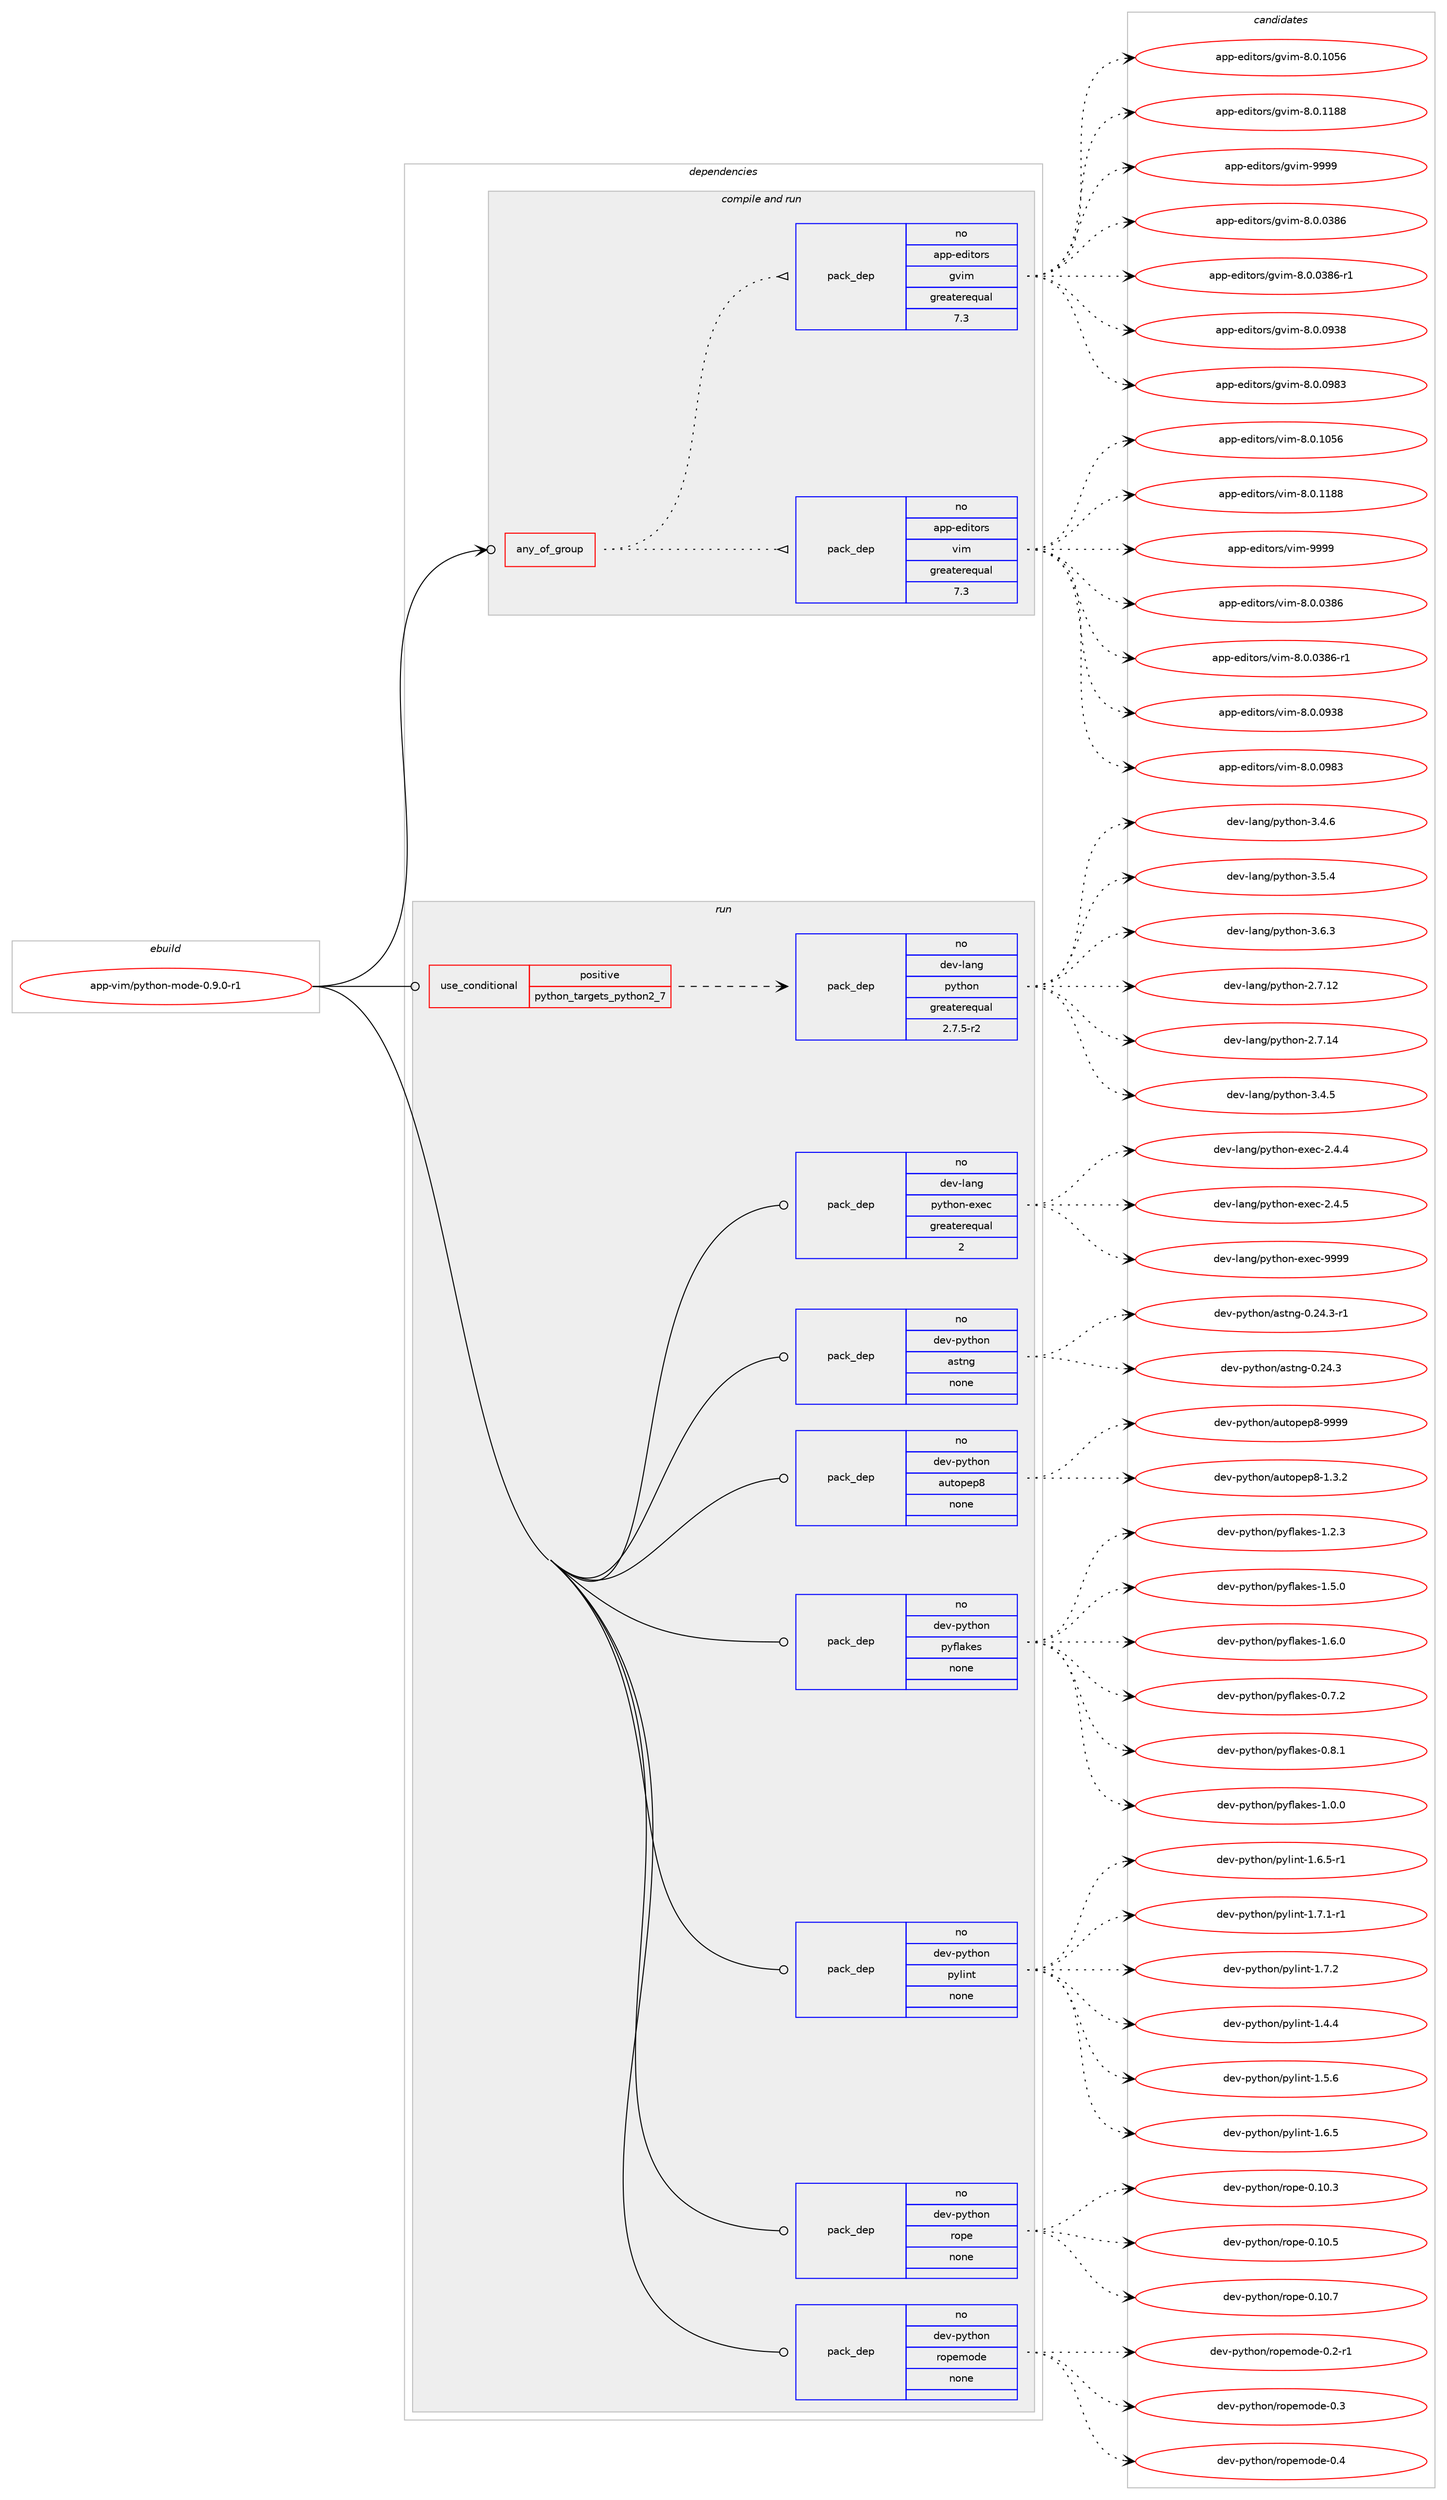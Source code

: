 digraph prolog {

# *************
# Graph options
# *************

newrank=true;
concentrate=true;
compound=true;
graph [rankdir=LR,fontname=Helvetica,fontsize=10,ranksep=1.5];#, ranksep=2.5, nodesep=0.2];
edge  [arrowhead=vee];
node  [fontname=Helvetica,fontsize=10];

# **********
# The ebuild
# **********

subgraph cluster_leftcol {
color=gray;
rank=same;
label=<<i>ebuild</i>>;
id [label="app-vim/python-mode-0.9.0-r1", color=red, width=4, href="../app-vim/python-mode-0.9.0-r1.svg"];
}

# ****************
# The dependencies
# ****************

subgraph cluster_midcol {
color=gray;
label=<<i>dependencies</i>>;
subgraph cluster_compile {
fillcolor="#eeeeee";
style=filled;
label=<<i>compile</i>>;
}
subgraph cluster_compileandrun {
fillcolor="#eeeeee";
style=filled;
label=<<i>compile and run</i>>;
subgraph any1301 {
dependency63385 [label=<<TABLE BORDER="0" CELLBORDER="1" CELLSPACING="0" CELLPADDING="4"><TR><TD CELLPADDING="10">any_of_group</TD></TR></TABLE>>, shape=none, color=red];subgraph pack46344 {
dependency63386 [label=<<TABLE BORDER="0" CELLBORDER="1" CELLSPACING="0" CELLPADDING="4" WIDTH="220"><TR><TD ROWSPAN="6" CELLPADDING="30">pack_dep</TD></TR><TR><TD WIDTH="110">no</TD></TR><TR><TD>app-editors</TD></TR><TR><TD>vim</TD></TR><TR><TD>greaterequal</TD></TR><TR><TD>7.3</TD></TR></TABLE>>, shape=none, color=blue];
}
dependency63385:e -> dependency63386:w [weight=20,style="dotted",arrowhead="oinv"];
subgraph pack46345 {
dependency63387 [label=<<TABLE BORDER="0" CELLBORDER="1" CELLSPACING="0" CELLPADDING="4" WIDTH="220"><TR><TD ROWSPAN="6" CELLPADDING="30">pack_dep</TD></TR><TR><TD WIDTH="110">no</TD></TR><TR><TD>app-editors</TD></TR><TR><TD>gvim</TD></TR><TR><TD>greaterequal</TD></TR><TR><TD>7.3</TD></TR></TABLE>>, shape=none, color=blue];
}
dependency63385:e -> dependency63387:w [weight=20,style="dotted",arrowhead="oinv"];
}
id:e -> dependency63385:w [weight=20,style="solid",arrowhead="odotvee"];
}
subgraph cluster_run {
fillcolor="#eeeeee";
style=filled;
label=<<i>run</i>>;
subgraph cond15711 {
dependency63388 [label=<<TABLE BORDER="0" CELLBORDER="1" CELLSPACING="0" CELLPADDING="4"><TR><TD ROWSPAN="3" CELLPADDING="10">use_conditional</TD></TR><TR><TD>positive</TD></TR><TR><TD>python_targets_python2_7</TD></TR></TABLE>>, shape=none, color=red];
subgraph pack46346 {
dependency63389 [label=<<TABLE BORDER="0" CELLBORDER="1" CELLSPACING="0" CELLPADDING="4" WIDTH="220"><TR><TD ROWSPAN="6" CELLPADDING="30">pack_dep</TD></TR><TR><TD WIDTH="110">no</TD></TR><TR><TD>dev-lang</TD></TR><TR><TD>python</TD></TR><TR><TD>greaterequal</TD></TR><TR><TD>2.7.5-r2</TD></TR></TABLE>>, shape=none, color=blue];
}
dependency63388:e -> dependency63389:w [weight=20,style="dashed",arrowhead="vee"];
}
id:e -> dependency63388:w [weight=20,style="solid",arrowhead="odot"];
subgraph pack46347 {
dependency63390 [label=<<TABLE BORDER="0" CELLBORDER="1" CELLSPACING="0" CELLPADDING="4" WIDTH="220"><TR><TD ROWSPAN="6" CELLPADDING="30">pack_dep</TD></TR><TR><TD WIDTH="110">no</TD></TR><TR><TD>dev-lang</TD></TR><TR><TD>python-exec</TD></TR><TR><TD>greaterequal</TD></TR><TR><TD>2</TD></TR></TABLE>>, shape=none, color=blue];
}
id:e -> dependency63390:w [weight=20,style="solid",arrowhead="odot"];
subgraph pack46348 {
dependency63391 [label=<<TABLE BORDER="0" CELLBORDER="1" CELLSPACING="0" CELLPADDING="4" WIDTH="220"><TR><TD ROWSPAN="6" CELLPADDING="30">pack_dep</TD></TR><TR><TD WIDTH="110">no</TD></TR><TR><TD>dev-python</TD></TR><TR><TD>astng</TD></TR><TR><TD>none</TD></TR><TR><TD></TD></TR></TABLE>>, shape=none, color=blue];
}
id:e -> dependency63391:w [weight=20,style="solid",arrowhead="odot"];
subgraph pack46349 {
dependency63392 [label=<<TABLE BORDER="0" CELLBORDER="1" CELLSPACING="0" CELLPADDING="4" WIDTH="220"><TR><TD ROWSPAN="6" CELLPADDING="30">pack_dep</TD></TR><TR><TD WIDTH="110">no</TD></TR><TR><TD>dev-python</TD></TR><TR><TD>autopep8</TD></TR><TR><TD>none</TD></TR><TR><TD></TD></TR></TABLE>>, shape=none, color=blue];
}
id:e -> dependency63392:w [weight=20,style="solid",arrowhead="odot"];
subgraph pack46350 {
dependency63393 [label=<<TABLE BORDER="0" CELLBORDER="1" CELLSPACING="0" CELLPADDING="4" WIDTH="220"><TR><TD ROWSPAN="6" CELLPADDING="30">pack_dep</TD></TR><TR><TD WIDTH="110">no</TD></TR><TR><TD>dev-python</TD></TR><TR><TD>pyflakes</TD></TR><TR><TD>none</TD></TR><TR><TD></TD></TR></TABLE>>, shape=none, color=blue];
}
id:e -> dependency63393:w [weight=20,style="solid",arrowhead="odot"];
subgraph pack46351 {
dependency63394 [label=<<TABLE BORDER="0" CELLBORDER="1" CELLSPACING="0" CELLPADDING="4" WIDTH="220"><TR><TD ROWSPAN="6" CELLPADDING="30">pack_dep</TD></TR><TR><TD WIDTH="110">no</TD></TR><TR><TD>dev-python</TD></TR><TR><TD>pylint</TD></TR><TR><TD>none</TD></TR><TR><TD></TD></TR></TABLE>>, shape=none, color=blue];
}
id:e -> dependency63394:w [weight=20,style="solid",arrowhead="odot"];
subgraph pack46352 {
dependency63395 [label=<<TABLE BORDER="0" CELLBORDER="1" CELLSPACING="0" CELLPADDING="4" WIDTH="220"><TR><TD ROWSPAN="6" CELLPADDING="30">pack_dep</TD></TR><TR><TD WIDTH="110">no</TD></TR><TR><TD>dev-python</TD></TR><TR><TD>rope</TD></TR><TR><TD>none</TD></TR><TR><TD></TD></TR></TABLE>>, shape=none, color=blue];
}
id:e -> dependency63395:w [weight=20,style="solid",arrowhead="odot"];
subgraph pack46353 {
dependency63396 [label=<<TABLE BORDER="0" CELLBORDER="1" CELLSPACING="0" CELLPADDING="4" WIDTH="220"><TR><TD ROWSPAN="6" CELLPADDING="30">pack_dep</TD></TR><TR><TD WIDTH="110">no</TD></TR><TR><TD>dev-python</TD></TR><TR><TD>ropemode</TD></TR><TR><TD>none</TD></TR><TR><TD></TD></TR></TABLE>>, shape=none, color=blue];
}
id:e -> dependency63396:w [weight=20,style="solid",arrowhead="odot"];
}
}

# **************
# The candidates
# **************

subgraph cluster_choices {
rank=same;
color=gray;
label=<<i>candidates</i>>;

subgraph choice46344 {
color=black;
nodesep=1;
choice971121124510110010511611111411547118105109455646484648515654 [label="app-editors/vim-8.0.0386", color=red, width=4,href="../app-editors/vim-8.0.0386.svg"];
choice9711211245101100105116111114115471181051094556464846485156544511449 [label="app-editors/vim-8.0.0386-r1", color=red, width=4,href="../app-editors/vim-8.0.0386-r1.svg"];
choice971121124510110010511611111411547118105109455646484648575156 [label="app-editors/vim-8.0.0938", color=red, width=4,href="../app-editors/vim-8.0.0938.svg"];
choice971121124510110010511611111411547118105109455646484648575651 [label="app-editors/vim-8.0.0983", color=red, width=4,href="../app-editors/vim-8.0.0983.svg"];
choice971121124510110010511611111411547118105109455646484649485354 [label="app-editors/vim-8.0.1056", color=red, width=4,href="../app-editors/vim-8.0.1056.svg"];
choice971121124510110010511611111411547118105109455646484649495656 [label="app-editors/vim-8.0.1188", color=red, width=4,href="../app-editors/vim-8.0.1188.svg"];
choice9711211245101100105116111114115471181051094557575757 [label="app-editors/vim-9999", color=red, width=4,href="../app-editors/vim-9999.svg"];
dependency63386:e -> choice971121124510110010511611111411547118105109455646484648515654:w [style=dotted,weight="100"];
dependency63386:e -> choice9711211245101100105116111114115471181051094556464846485156544511449:w [style=dotted,weight="100"];
dependency63386:e -> choice971121124510110010511611111411547118105109455646484648575156:w [style=dotted,weight="100"];
dependency63386:e -> choice971121124510110010511611111411547118105109455646484648575651:w [style=dotted,weight="100"];
dependency63386:e -> choice971121124510110010511611111411547118105109455646484649485354:w [style=dotted,weight="100"];
dependency63386:e -> choice971121124510110010511611111411547118105109455646484649495656:w [style=dotted,weight="100"];
dependency63386:e -> choice9711211245101100105116111114115471181051094557575757:w [style=dotted,weight="100"];
}
subgraph choice46345 {
color=black;
nodesep=1;
choice971121124510110010511611111411547103118105109455646484648515654 [label="app-editors/gvim-8.0.0386", color=red, width=4,href="../app-editors/gvim-8.0.0386.svg"];
choice9711211245101100105116111114115471031181051094556464846485156544511449 [label="app-editors/gvim-8.0.0386-r1", color=red, width=4,href="../app-editors/gvim-8.0.0386-r1.svg"];
choice971121124510110010511611111411547103118105109455646484648575156 [label="app-editors/gvim-8.0.0938", color=red, width=4,href="../app-editors/gvim-8.0.0938.svg"];
choice971121124510110010511611111411547103118105109455646484648575651 [label="app-editors/gvim-8.0.0983", color=red, width=4,href="../app-editors/gvim-8.0.0983.svg"];
choice971121124510110010511611111411547103118105109455646484649485354 [label="app-editors/gvim-8.0.1056", color=red, width=4,href="../app-editors/gvim-8.0.1056.svg"];
choice971121124510110010511611111411547103118105109455646484649495656 [label="app-editors/gvim-8.0.1188", color=red, width=4,href="../app-editors/gvim-8.0.1188.svg"];
choice9711211245101100105116111114115471031181051094557575757 [label="app-editors/gvim-9999", color=red, width=4,href="../app-editors/gvim-9999.svg"];
dependency63387:e -> choice971121124510110010511611111411547103118105109455646484648515654:w [style=dotted,weight="100"];
dependency63387:e -> choice9711211245101100105116111114115471031181051094556464846485156544511449:w [style=dotted,weight="100"];
dependency63387:e -> choice971121124510110010511611111411547103118105109455646484648575156:w [style=dotted,weight="100"];
dependency63387:e -> choice971121124510110010511611111411547103118105109455646484648575651:w [style=dotted,weight="100"];
dependency63387:e -> choice971121124510110010511611111411547103118105109455646484649485354:w [style=dotted,weight="100"];
dependency63387:e -> choice971121124510110010511611111411547103118105109455646484649495656:w [style=dotted,weight="100"];
dependency63387:e -> choice9711211245101100105116111114115471031181051094557575757:w [style=dotted,weight="100"];
}
subgraph choice46346 {
color=black;
nodesep=1;
choice10010111845108971101034711212111610411111045504655464950 [label="dev-lang/python-2.7.12", color=red, width=4,href="../dev-lang/python-2.7.12.svg"];
choice10010111845108971101034711212111610411111045504655464952 [label="dev-lang/python-2.7.14", color=red, width=4,href="../dev-lang/python-2.7.14.svg"];
choice100101118451089711010347112121116104111110455146524653 [label="dev-lang/python-3.4.5", color=red, width=4,href="../dev-lang/python-3.4.5.svg"];
choice100101118451089711010347112121116104111110455146524654 [label="dev-lang/python-3.4.6", color=red, width=4,href="../dev-lang/python-3.4.6.svg"];
choice100101118451089711010347112121116104111110455146534652 [label="dev-lang/python-3.5.4", color=red, width=4,href="../dev-lang/python-3.5.4.svg"];
choice100101118451089711010347112121116104111110455146544651 [label="dev-lang/python-3.6.3", color=red, width=4,href="../dev-lang/python-3.6.3.svg"];
dependency63389:e -> choice10010111845108971101034711212111610411111045504655464950:w [style=dotted,weight="100"];
dependency63389:e -> choice10010111845108971101034711212111610411111045504655464952:w [style=dotted,weight="100"];
dependency63389:e -> choice100101118451089711010347112121116104111110455146524653:w [style=dotted,weight="100"];
dependency63389:e -> choice100101118451089711010347112121116104111110455146524654:w [style=dotted,weight="100"];
dependency63389:e -> choice100101118451089711010347112121116104111110455146534652:w [style=dotted,weight="100"];
dependency63389:e -> choice100101118451089711010347112121116104111110455146544651:w [style=dotted,weight="100"];
}
subgraph choice46347 {
color=black;
nodesep=1;
choice1001011184510897110103471121211161041111104510112010199455046524652 [label="dev-lang/python-exec-2.4.4", color=red, width=4,href="../dev-lang/python-exec-2.4.4.svg"];
choice1001011184510897110103471121211161041111104510112010199455046524653 [label="dev-lang/python-exec-2.4.5", color=red, width=4,href="../dev-lang/python-exec-2.4.5.svg"];
choice10010111845108971101034711212111610411111045101120101994557575757 [label="dev-lang/python-exec-9999", color=red, width=4,href="../dev-lang/python-exec-9999.svg"];
dependency63390:e -> choice1001011184510897110103471121211161041111104510112010199455046524652:w [style=dotted,weight="100"];
dependency63390:e -> choice1001011184510897110103471121211161041111104510112010199455046524653:w [style=dotted,weight="100"];
dependency63390:e -> choice10010111845108971101034711212111610411111045101120101994557575757:w [style=dotted,weight="100"];
}
subgraph choice46348 {
color=black;
nodesep=1;
choice10010111845112121116104111110479711511611010345484650524651 [label="dev-python/astng-0.24.3", color=red, width=4,href="../dev-python/astng-0.24.3.svg"];
choice100101118451121211161041111104797115116110103454846505246514511449 [label="dev-python/astng-0.24.3-r1", color=red, width=4,href="../dev-python/astng-0.24.3-r1.svg"];
dependency63391:e -> choice10010111845112121116104111110479711511611010345484650524651:w [style=dotted,weight="100"];
dependency63391:e -> choice100101118451121211161041111104797115116110103454846505246514511449:w [style=dotted,weight="100"];
}
subgraph choice46349 {
color=black;
nodesep=1;
choice10010111845112121116104111110479711711611111210111256454946514650 [label="dev-python/autopep8-1.3.2", color=red, width=4,href="../dev-python/autopep8-1.3.2.svg"];
choice100101118451121211161041111104797117116111112101112564557575757 [label="dev-python/autopep8-9999", color=red, width=4,href="../dev-python/autopep8-9999.svg"];
dependency63392:e -> choice10010111845112121116104111110479711711611111210111256454946514650:w [style=dotted,weight="100"];
dependency63392:e -> choice100101118451121211161041111104797117116111112101112564557575757:w [style=dotted,weight="100"];
}
subgraph choice46350 {
color=black;
nodesep=1;
choice100101118451121211161041111104711212110210897107101115454846554650 [label="dev-python/pyflakes-0.7.2", color=red, width=4,href="../dev-python/pyflakes-0.7.2.svg"];
choice100101118451121211161041111104711212110210897107101115454846564649 [label="dev-python/pyflakes-0.8.1", color=red, width=4,href="../dev-python/pyflakes-0.8.1.svg"];
choice100101118451121211161041111104711212110210897107101115454946484648 [label="dev-python/pyflakes-1.0.0", color=red, width=4,href="../dev-python/pyflakes-1.0.0.svg"];
choice100101118451121211161041111104711212110210897107101115454946504651 [label="dev-python/pyflakes-1.2.3", color=red, width=4,href="../dev-python/pyflakes-1.2.3.svg"];
choice100101118451121211161041111104711212110210897107101115454946534648 [label="dev-python/pyflakes-1.5.0", color=red, width=4,href="../dev-python/pyflakes-1.5.0.svg"];
choice100101118451121211161041111104711212110210897107101115454946544648 [label="dev-python/pyflakes-1.6.0", color=red, width=4,href="../dev-python/pyflakes-1.6.0.svg"];
dependency63393:e -> choice100101118451121211161041111104711212110210897107101115454846554650:w [style=dotted,weight="100"];
dependency63393:e -> choice100101118451121211161041111104711212110210897107101115454846564649:w [style=dotted,weight="100"];
dependency63393:e -> choice100101118451121211161041111104711212110210897107101115454946484648:w [style=dotted,weight="100"];
dependency63393:e -> choice100101118451121211161041111104711212110210897107101115454946504651:w [style=dotted,weight="100"];
dependency63393:e -> choice100101118451121211161041111104711212110210897107101115454946534648:w [style=dotted,weight="100"];
dependency63393:e -> choice100101118451121211161041111104711212110210897107101115454946544648:w [style=dotted,weight="100"];
}
subgraph choice46351 {
color=black;
nodesep=1;
choice1001011184511212111610411111047112121108105110116454946524652 [label="dev-python/pylint-1.4.4", color=red, width=4,href="../dev-python/pylint-1.4.4.svg"];
choice1001011184511212111610411111047112121108105110116454946534654 [label="dev-python/pylint-1.5.6", color=red, width=4,href="../dev-python/pylint-1.5.6.svg"];
choice1001011184511212111610411111047112121108105110116454946544653 [label="dev-python/pylint-1.6.5", color=red, width=4,href="../dev-python/pylint-1.6.5.svg"];
choice10010111845112121116104111110471121211081051101164549465446534511449 [label="dev-python/pylint-1.6.5-r1", color=red, width=4,href="../dev-python/pylint-1.6.5-r1.svg"];
choice10010111845112121116104111110471121211081051101164549465546494511449 [label="dev-python/pylint-1.7.1-r1", color=red, width=4,href="../dev-python/pylint-1.7.1-r1.svg"];
choice1001011184511212111610411111047112121108105110116454946554650 [label="dev-python/pylint-1.7.2", color=red, width=4,href="../dev-python/pylint-1.7.2.svg"];
dependency63394:e -> choice1001011184511212111610411111047112121108105110116454946524652:w [style=dotted,weight="100"];
dependency63394:e -> choice1001011184511212111610411111047112121108105110116454946534654:w [style=dotted,weight="100"];
dependency63394:e -> choice1001011184511212111610411111047112121108105110116454946544653:w [style=dotted,weight="100"];
dependency63394:e -> choice10010111845112121116104111110471121211081051101164549465446534511449:w [style=dotted,weight="100"];
dependency63394:e -> choice10010111845112121116104111110471121211081051101164549465546494511449:w [style=dotted,weight="100"];
dependency63394:e -> choice1001011184511212111610411111047112121108105110116454946554650:w [style=dotted,weight="100"];
}
subgraph choice46352 {
color=black;
nodesep=1;
choice100101118451121211161041111104711411111210145484649484651 [label="dev-python/rope-0.10.3", color=red, width=4,href="../dev-python/rope-0.10.3.svg"];
choice100101118451121211161041111104711411111210145484649484653 [label="dev-python/rope-0.10.5", color=red, width=4,href="../dev-python/rope-0.10.5.svg"];
choice100101118451121211161041111104711411111210145484649484655 [label="dev-python/rope-0.10.7", color=red, width=4,href="../dev-python/rope-0.10.7.svg"];
dependency63395:e -> choice100101118451121211161041111104711411111210145484649484651:w [style=dotted,weight="100"];
dependency63395:e -> choice100101118451121211161041111104711411111210145484649484653:w [style=dotted,weight="100"];
dependency63395:e -> choice100101118451121211161041111104711411111210145484649484655:w [style=dotted,weight="100"];
}
subgraph choice46353 {
color=black;
nodesep=1;
choice1001011184511212111610411111047114111112101109111100101454846504511449 [label="dev-python/ropemode-0.2-r1", color=red, width=4,href="../dev-python/ropemode-0.2-r1.svg"];
choice100101118451121211161041111104711411111210110911110010145484651 [label="dev-python/ropemode-0.3", color=red, width=4,href="../dev-python/ropemode-0.3.svg"];
choice100101118451121211161041111104711411111210110911110010145484652 [label="dev-python/ropemode-0.4", color=red, width=4,href="../dev-python/ropemode-0.4.svg"];
dependency63396:e -> choice1001011184511212111610411111047114111112101109111100101454846504511449:w [style=dotted,weight="100"];
dependency63396:e -> choice100101118451121211161041111104711411111210110911110010145484651:w [style=dotted,weight="100"];
dependency63396:e -> choice100101118451121211161041111104711411111210110911110010145484652:w [style=dotted,weight="100"];
}
}

}
